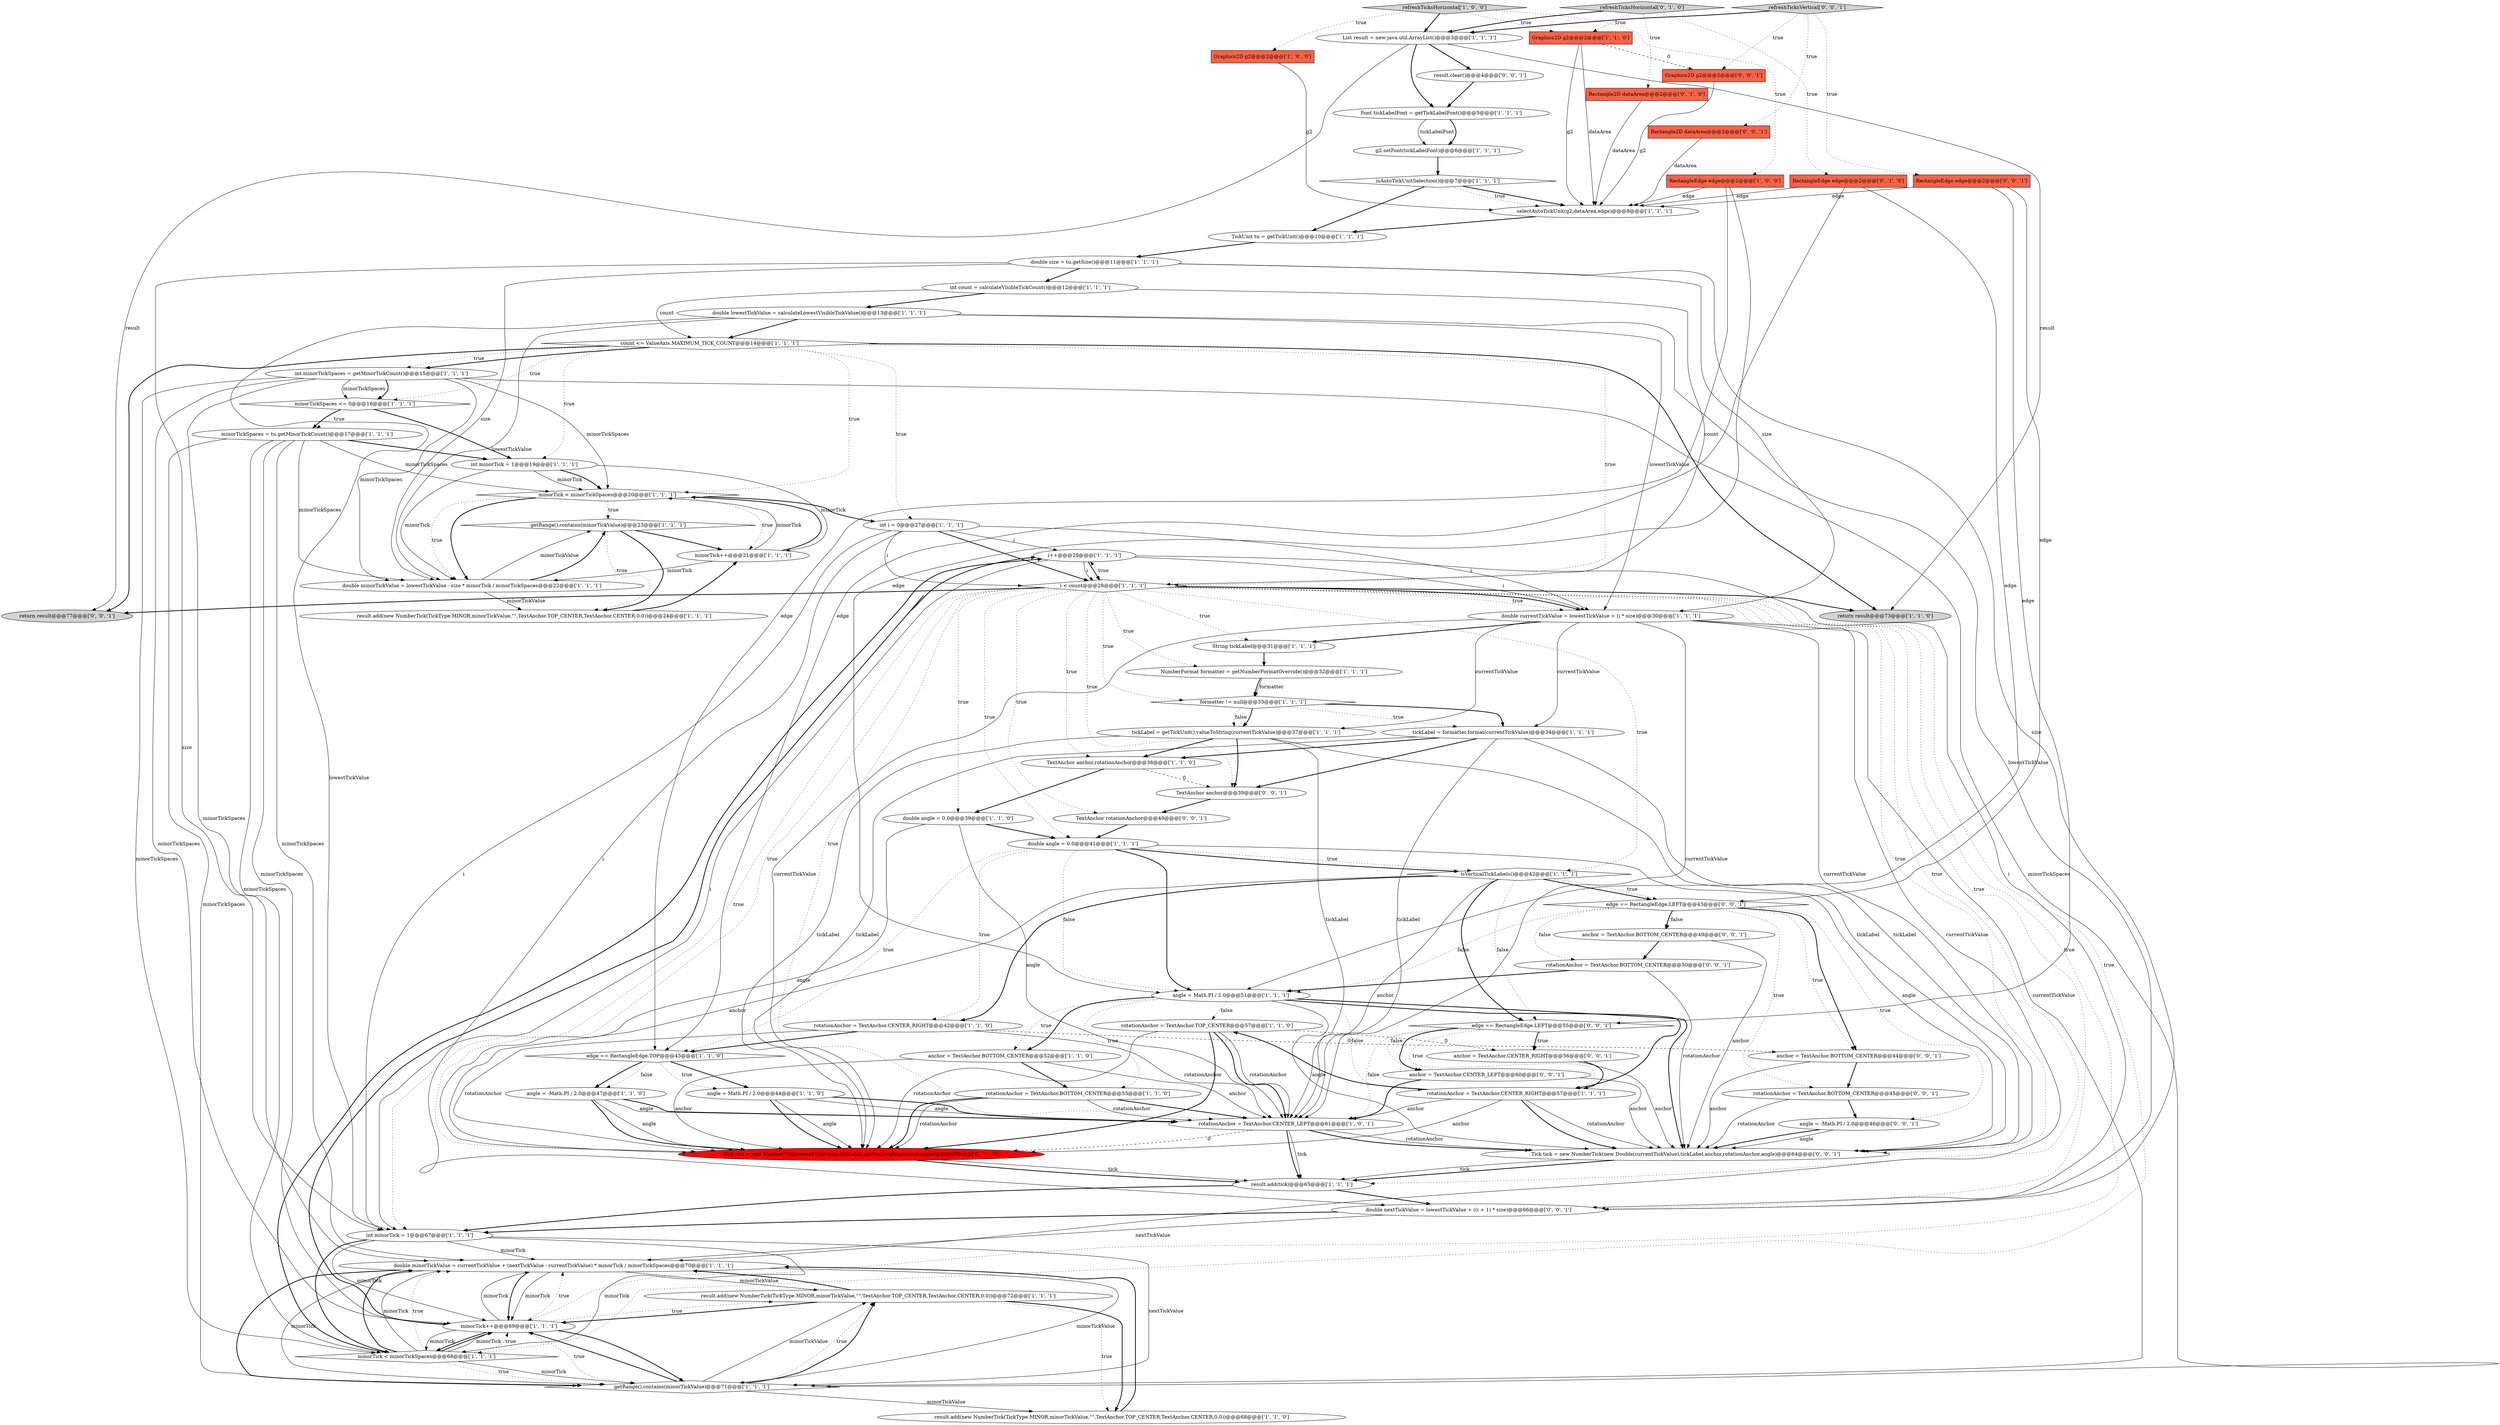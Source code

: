 digraph {
70 [style = filled, label = "return result@@@77@@@['0', '0', '1']", fillcolor = lightgray, shape = ellipse image = "AAA0AAABBB3BBB"];
53 [style = filled, label = "result.add(new NumberTick(TickType.MINOR,minorTickValue,\"\",TextAnchor.TOP_CENTER,TextAnchor.CENTER,0.0))@@@68@@@['1', '1', '0']", fillcolor = white, shape = ellipse image = "AAA0AAABBB1BBB"];
46 [style = filled, label = "NumberFormat formatter = getNumberFormatOverride()@@@32@@@['1', '1', '1']", fillcolor = white, shape = ellipse image = "AAA0AAABBB1BBB"];
13 [style = filled, label = "Graphics2D g2@@@2@@@['1', '0', '0']", fillcolor = tomato, shape = box image = "AAA0AAABBB1BBB"];
42 [style = filled, label = "formatter != null@@@33@@@['1', '1', '1']", fillcolor = white, shape = diamond image = "AAA0AAABBB1BBB"];
62 [style = filled, label = "result.clear()@@@4@@@['0', '0', '1']", fillcolor = white, shape = ellipse image = "AAA0AAABBB3BBB"];
65 [style = filled, label = "Graphics2D g2@@@2@@@['0', '0', '1']", fillcolor = tomato, shape = box image = "AAA0AAABBB3BBB"];
31 [style = filled, label = "getRange().contains(minorTickValue)@@@23@@@['1', '1', '1']", fillcolor = white, shape = diamond image = "AAA0AAABBB1BBB"];
58 [style = filled, label = "Tick tick = new NumberTick(currentTickValue,tickLabel,anchor,rotationAnchor,angle)@@@60@@@['0', '1', '0']", fillcolor = red, shape = ellipse image = "AAA1AAABBB2BBB"];
66 [style = filled, label = "refreshTicksVertical['0', '0', '1']", fillcolor = lightgray, shape = diamond image = "AAA0AAABBB3BBB"];
21 [style = filled, label = "isVerticalTickLabels()@@@42@@@['1', '1', '1']", fillcolor = white, shape = diamond image = "AAA0AAABBB1BBB"];
25 [style = filled, label = "count <= ValueAxis.MAXIMUM_TICK_COUNT@@@14@@@['1', '1', '1']", fillcolor = white, shape = diamond image = "AAA0AAABBB1BBB"];
64 [style = filled, label = "TextAnchor rotationAnchor@@@40@@@['0', '0', '1']", fillcolor = white, shape = ellipse image = "AAA0AAABBB3BBB"];
4 [style = filled, label = "double angle = 0.0@@@41@@@['1', '1', '1']", fillcolor = white, shape = ellipse image = "AAA0AAABBB1BBB"];
77 [style = filled, label = "anchor = TextAnchor.CENTER_LEFT@@@60@@@['0', '0', '1']", fillcolor = white, shape = ellipse image = "AAA0AAABBB3BBB"];
12 [style = filled, label = "TextAnchor anchor,rotationAnchor@@@38@@@['1', '1', '0']", fillcolor = white, shape = ellipse image = "AAA0AAABBB1BBB"];
51 [style = filled, label = "g2.setFont(tickLabelFont)@@@6@@@['1', '1', '1']", fillcolor = white, shape = ellipse image = "AAA0AAABBB1BBB"];
59 [style = filled, label = "angle = -Math.PI / 2.0@@@46@@@['0', '0', '1']", fillcolor = white, shape = ellipse image = "AAA0AAABBB3BBB"];
16 [style = filled, label = "double minorTickValue = currentTickValue + (nextTickValue - currentTickValue) * minorTick / minorTickSpaces@@@70@@@['1', '1', '1']", fillcolor = white, shape = ellipse image = "AAA0AAABBB1BBB"];
22 [style = filled, label = "selectAutoTickUnit(g2,dataArea,edge)@@@8@@@['1', '1', '1']", fillcolor = white, shape = ellipse image = "AAA0AAABBB1BBB"];
71 [style = filled, label = "rotationAnchor = TextAnchor.BOTTOM_CENTER@@@45@@@['0', '0', '1']", fillcolor = white, shape = ellipse image = "AAA0AAABBB3BBB"];
34 [style = filled, label = "rotationAnchor = TextAnchor.CENTER_RIGHT@@@42@@@['1', '1', '0']", fillcolor = white, shape = ellipse image = "AAA0AAABBB1BBB"];
2 [style = filled, label = "return result@@@73@@@['1', '1', '0']", fillcolor = lightgray, shape = ellipse image = "AAA0AAABBB1BBB"];
5 [style = filled, label = "rotationAnchor = TextAnchor.TOP_CENTER@@@57@@@['1', '1', '0']", fillcolor = white, shape = ellipse image = "AAA0AAABBB1BBB"];
8 [style = filled, label = "minorTick++@@@21@@@['1', '1', '1']", fillcolor = white, shape = ellipse image = "AAA0AAABBB1BBB"];
35 [style = filled, label = "result.add(new NumberTick(TickType.MINOR,minorTickValue,\"\",TextAnchor.TOP_CENTER,TextAnchor.CENTER,0.0))@@@72@@@['1', '1', '1']", fillcolor = white, shape = ellipse image = "AAA0AAABBB1BBB"];
18 [style = filled, label = "TickUnit tu = getTickUnit()@@@10@@@['1', '1', '1']", fillcolor = white, shape = ellipse image = "AAA0AAABBB1BBB"];
54 [style = filled, label = "getRange().contains(minorTickValue)@@@71@@@['1', '1', '1']", fillcolor = white, shape = diamond image = "AAA0AAABBB1BBB"];
60 [style = filled, label = "rotationAnchor = TextAnchor.BOTTOM_CENTER@@@50@@@['0', '0', '1']", fillcolor = white, shape = ellipse image = "AAA0AAABBB3BBB"];
27 [style = filled, label = "minorTick < minorTickSpaces@@@20@@@['1', '1', '1']", fillcolor = white, shape = diamond image = "AAA0AAABBB1BBB"];
63 [style = filled, label = "Rectangle2D dataArea@@@2@@@['0', '0', '1']", fillcolor = tomato, shape = box image = "AAA0AAABBB3BBB"];
29 [style = filled, label = "i++@@@29@@@['1', '1', '1']", fillcolor = white, shape = ellipse image = "AAA0AAABBB1BBB"];
52 [style = filled, label = "double angle = 0.0@@@39@@@['1', '1', '0']", fillcolor = white, shape = ellipse image = "AAA0AAABBB1BBB"];
69 [style = filled, label = "double nextTickValue = lowestTickValue + ((i + 1) * size)@@@66@@@['0', '0', '1']", fillcolor = white, shape = ellipse image = "AAA0AAABBB3BBB"];
67 [style = filled, label = "anchor = TextAnchor.CENTER_RIGHT@@@56@@@['0', '0', '1']", fillcolor = white, shape = ellipse image = "AAA0AAABBB3BBB"];
20 [style = filled, label = "refreshTicksHorizontal['1', '0', '0']", fillcolor = lightgray, shape = diamond image = "AAA0AAABBB1BBB"];
43 [style = filled, label = "angle = -Math.PI / 2.0@@@47@@@['1', '1', '0']", fillcolor = white, shape = ellipse image = "AAA0AAABBB1BBB"];
26 [style = filled, label = "angle = Math.PI / 2.0@@@44@@@['1', '1', '0']", fillcolor = white, shape = ellipse image = "AAA0AAABBB1BBB"];
44 [style = filled, label = "result.add(tick)@@@65@@@['1', '1', '1']", fillcolor = white, shape = ellipse image = "AAA0AAABBB1BBB"];
14 [style = filled, label = "tickLabel = formatter.format(currentTickValue)@@@34@@@['1', '1', '1']", fillcolor = white, shape = ellipse image = "AAA0AAABBB1BBB"];
7 [style = filled, label = "int minorTickSpaces = getMinorTickCount()@@@15@@@['1', '1', '1']", fillcolor = white, shape = ellipse image = "AAA0AAABBB1BBB"];
32 [style = filled, label = "minorTick < minorTickSpaces@@@68@@@['1', '1', '1']", fillcolor = white, shape = diamond image = "AAA0AAABBB1BBB"];
75 [style = filled, label = "Tick tick = new NumberTick(new Double(currentTickValue),tickLabel,anchor,rotationAnchor,angle)@@@64@@@['0', '0', '1']", fillcolor = white, shape = ellipse image = "AAA0AAABBB3BBB"];
61 [style = filled, label = "RectangleEdge edge@@@2@@@['0', '0', '1']", fillcolor = tomato, shape = box image = "AAA0AAABBB3BBB"];
24 [style = filled, label = "rotationAnchor = TextAnchor.CENTER_LEFT@@@61@@@['1', '0', '1']", fillcolor = white, shape = ellipse image = "AAA0AAABBB1BBB"];
57 [style = filled, label = "Rectangle2D dataArea@@@2@@@['0', '1', '0']", fillcolor = tomato, shape = box image = "AAA0AAABBB2BBB"];
39 [style = filled, label = "angle = Math.PI / 2.0@@@51@@@['1', '1', '1']", fillcolor = white, shape = ellipse image = "AAA0AAABBB1BBB"];
30 [style = filled, label = "rotationAnchor = TextAnchor.CENTER_RIGHT@@@57@@@['1', '1', '1']", fillcolor = white, shape = ellipse image = "AAA0AAABBB1BBB"];
17 [style = filled, label = "Font tickLabelFont = getTickLabelFont()@@@5@@@['1', '1', '1']", fillcolor = white, shape = ellipse image = "AAA0AAABBB1BBB"];
37 [style = filled, label = "rotationAnchor = TextAnchor.BOTTOM_CENTER@@@53@@@['1', '1', '0']", fillcolor = white, shape = ellipse image = "AAA0AAABBB1BBB"];
15 [style = filled, label = "int count = calculateVisibleTickCount()@@@12@@@['1', '1', '1']", fillcolor = white, shape = ellipse image = "AAA0AAABBB1BBB"];
19 [style = filled, label = "double lowestTickValue = calculateLowestVisibleTickValue()@@@13@@@['1', '1', '1']", fillcolor = white, shape = ellipse image = "AAA0AAABBB1BBB"];
28 [style = filled, label = "anchor = TextAnchor.BOTTOM_CENTER@@@52@@@['1', '1', '0']", fillcolor = white, shape = ellipse image = "AAA0AAABBB1BBB"];
33 [style = filled, label = "isAutoTickUnitSelection()@@@7@@@['1', '1', '1']", fillcolor = white, shape = diamond image = "AAA0AAABBB1BBB"];
40 [style = filled, label = "i < count@@@28@@@['1', '1', '1']", fillcolor = white, shape = diamond image = "AAA0AAABBB1BBB"];
10 [style = filled, label = "edge == RectangleEdge.TOP@@@43@@@['1', '1', '0']", fillcolor = white, shape = diamond image = "AAA0AAABBB1BBB"];
38 [style = filled, label = "minorTickSpaces = tu.getMinorTickCount()@@@17@@@['1', '1', '1']", fillcolor = white, shape = ellipse image = "AAA0AAABBB1BBB"];
3 [style = filled, label = "result.add(new NumberTick(TickType.MINOR,minorTickValue,\"\",TextAnchor.TOP_CENTER,TextAnchor.CENTER,0.0))@@@24@@@['1', '1', '1']", fillcolor = white, shape = ellipse image = "AAA0AAABBB1BBB"];
6 [style = filled, label = "int i = 0@@@27@@@['1', '1', '1']", fillcolor = white, shape = ellipse image = "AAA0AAABBB1BBB"];
41 [style = filled, label = "double minorTickValue = lowestTickValue - size * minorTick / minorTickSpaces@@@22@@@['1', '1', '1']", fillcolor = white, shape = ellipse image = "AAA0AAABBB1BBB"];
0 [style = filled, label = "int minorTick = 1@@@67@@@['1', '1', '1']", fillcolor = white, shape = ellipse image = "AAA0AAABBB1BBB"];
45 [style = filled, label = "String tickLabel@@@31@@@['1', '1', '1']", fillcolor = white, shape = ellipse image = "AAA0AAABBB1BBB"];
47 [style = filled, label = "double size = tu.getSize()@@@11@@@['1', '1', '1']", fillcolor = white, shape = ellipse image = "AAA0AAABBB1BBB"];
48 [style = filled, label = "double currentTickValue = lowestTickValue + (i * size)@@@30@@@['1', '1', '1']", fillcolor = white, shape = ellipse image = "AAA0AAABBB1BBB"];
73 [style = filled, label = "TextAnchor anchor@@@39@@@['0', '0', '1']", fillcolor = white, shape = ellipse image = "AAA0AAABBB3BBB"];
49 [style = filled, label = "List result = new java.util.ArrayList()@@@3@@@['1', '1', '1']", fillcolor = white, shape = ellipse image = "AAA0AAABBB1BBB"];
56 [style = filled, label = "RectangleEdge edge@@@2@@@['0', '1', '0']", fillcolor = tomato, shape = box image = "AAA0AAABBB2BBB"];
74 [style = filled, label = "edge == RectangleEdge.LEFT@@@43@@@['0', '0', '1']", fillcolor = white, shape = diamond image = "AAA0AAABBB3BBB"];
9 [style = filled, label = "int minorTick = 1@@@19@@@['1', '1', '1']", fillcolor = white, shape = ellipse image = "AAA0AAABBB1BBB"];
1 [style = filled, label = "minorTick++@@@69@@@['1', '1', '1']", fillcolor = white, shape = ellipse image = "AAA0AAABBB1BBB"];
68 [style = filled, label = "anchor = TextAnchor.BOTTOM_CENTER@@@49@@@['0', '0', '1']", fillcolor = white, shape = ellipse image = "AAA0AAABBB3BBB"];
50 [style = filled, label = "Graphics2D g2@@@2@@@['1', '1', '0']", fillcolor = tomato, shape = box image = "AAA0AAABBB1BBB"];
76 [style = filled, label = "anchor = TextAnchor.BOTTOM_CENTER@@@44@@@['0', '0', '1']", fillcolor = white, shape = ellipse image = "AAA0AAABBB3BBB"];
55 [style = filled, label = "refreshTicksHorizontal['0', '1', '0']", fillcolor = lightgray, shape = diamond image = "AAA0AAABBB2BBB"];
72 [style = filled, label = "edge == RectangleEdge.LEFT@@@55@@@['0', '0', '1']", fillcolor = white, shape = diamond image = "AAA0AAABBB3BBB"];
23 [style = filled, label = "tickLabel = getTickUnit().valueToString(currentTickValue)@@@37@@@['1', '1', '1']", fillcolor = white, shape = ellipse image = "AAA0AAABBB1BBB"];
11 [style = filled, label = "minorTickSpaces <= 0@@@16@@@['1', '1', '1']", fillcolor = white, shape = diamond image = "AAA0AAABBB1BBB"];
36 [style = filled, label = "RectangleEdge edge@@@2@@@['1', '0', '0']", fillcolor = tomato, shape = box image = "AAA0AAABBB1BBB"];
40->2 [style = bold, label=""];
42->23 [style = bold, label=""];
40->75 [style = dotted, label="true"];
71->75 [style = solid, label="rotationAnchor"];
54->35 [style = dotted, label="true"];
66->63 [style = dotted, label="true"];
40->69 [style = dotted, label="true"];
9->8 [style = solid, label="minorTick"];
21->74 [style = bold, label=""];
69->0 [style = bold, label=""];
54->53 [style = solid, label="minorTickValue"];
55->49 [style = bold, label=""];
74->68 [style = dotted, label="false"];
29->0 [style = solid, label="i"];
21->58 [style = solid, label="anchor"];
72->30 [style = dotted, label="true"];
7->54 [style = solid, label="minorTickSpaces"];
20->36 [style = dotted, label="true"];
40->32 [style = dotted, label="true"];
58->44 [style = solid, label="tick"];
76->71 [style = bold, label=""];
43->58 [style = solid, label="angle"];
11->9 [style = bold, label=""];
40->44 [style = dotted, label="true"];
9->41 [style = solid, label="minorTick"];
25->11 [style = dotted, label="true"];
38->32 [style = solid, label="minorTickSpaces"];
40->46 [style = dotted, label="true"];
23->73 [style = bold, label=""];
7->1 [style = solid, label="minorTickSpaces"];
23->58 [style = solid, label="tickLabel"];
34->58 [style = solid, label="rotationAnchor"];
24->44 [style = solid, label="tick"];
14->58 [style = solid, label="tickLabel"];
21->72 [style = bold, label=""];
33->18 [style = bold, label=""];
41->3 [style = solid, label="minorTickValue"];
32->1 [style = solid, label="minorTick"];
16->35 [style = solid, label="minorTickValue"];
1->54 [style = dotted, label="true"];
41->31 [style = solid, label="minorTickValue"];
77->75 [style = solid, label="anchor"];
8->41 [style = solid, label="minorTick"];
43->24 [style = bold, label=""];
40->73 [style = dotted, label="true"];
42->23 [style = dotted, label="false"];
21->74 [style = dotted, label="true"];
74->71 [style = dotted, label="true"];
23->24 [style = solid, label="tickLabel"];
7->27 [style = solid, label="minorTickSpaces"];
37->24 [style = solid, label="rotationAnchor"];
39->30 [style = dotted, label="false"];
39->75 [style = solid, label="angle"];
20->13 [style = dotted, label="true"];
23->12 [style = bold, label=""];
32->54 [style = dotted, label="true"];
31->3 [style = dotted, label="true"];
17->51 [style = solid, label="tickLabelFont"];
50->22 [style = solid, label="dataArea"];
60->75 [style = solid, label="rotationAnchor"];
6->40 [style = solid, label="i"];
48->24 [style = solid, label="currentTickValue"];
5->58 [style = solid, label="rotationAnchor"];
65->22 [style = solid, label="g2"];
8->27 [style = bold, label=""];
43->58 [style = bold, label=""];
76->75 [style = solid, label="anchor"];
74->76 [style = bold, label=""];
29->40 [style = solid, label="i"];
36->10 [style = solid, label="edge"];
35->53 [style = dotted, label="true"];
12->73 [style = dashed, label="0"];
74->59 [style = dotted, label="true"];
46->42 [style = bold, label=""];
63->22 [style = solid, label="dataArea"];
1->35 [style = dotted, label="true"];
7->11 [style = bold, label=""];
28->37 [style = bold, label=""];
36->39 [style = solid, label="edge"];
59->75 [style = solid, label="angle"];
19->69 [style = solid, label="lowestTickValue"];
32->54 [style = solid, label="minorTick"];
37->58 [style = bold, label=""];
9->27 [style = solid, label="minorTick"];
72->77 [style = bold, label=""];
74->60 [style = dotted, label="false"];
24->44 [style = bold, label=""];
4->21 [style = bold, label=""];
34->24 [style = solid, label="rotationAnchor"];
39->75 [style = bold, label=""];
27->41 [style = dotted, label="true"];
40->48 [style = dotted, label="true"];
10->26 [style = bold, label=""];
27->8 [style = dotted, label="true"];
6->48 [style = solid, label="i"];
49->62 [style = bold, label=""];
67->75 [style = solid, label="anchor"];
26->24 [style = bold, label=""];
25->7 [style = bold, label=""];
75->44 [style = bold, label=""];
25->2 [style = bold, label=""];
40->52 [style = dotted, label="true"];
5->67 [style = dashed, label="0"];
19->25 [style = bold, label=""];
40->29 [style = dotted, label="true"];
39->5 [style = dotted, label="false"];
17->51 [style = bold, label=""];
50->22 [style = solid, label="g2"];
13->22 [style = solid, label="g2"];
22->18 [style = bold, label=""];
43->24 [style = solid, label="angle"];
49->70 [style = solid, label="result"];
4->75 [style = solid, label="angle"];
28->24 [style = solid, label="anchor"];
21->24 [style = solid, label="anchor"];
67->30 [style = bold, label=""];
16->54 [style = solid, label="minorTickValue"];
47->0 [style = solid, label="size"];
14->73 [style = bold, label=""];
38->1 [style = solid, label="minorTickSpaces"];
36->22 [style = solid, label="edge"];
25->6 [style = dotted, label="true"];
1->32 [style = bold, label=""];
26->58 [style = solid, label="angle"];
61->22 [style = solid, label="edge"];
29->40 [style = bold, label=""];
62->17 [style = bold, label=""];
49->17 [style = bold, label=""];
73->64 [style = bold, label=""];
10->26 [style = dotted, label="true"];
45->46 [style = bold, label=""];
49->2 [style = solid, label="result"];
50->65 [style = dashed, label="0"];
31->3 [style = bold, label=""];
21->72 [style = dotted, label="false"];
66->49 [style = bold, label=""];
74->76 [style = dotted, label="true"];
26->24 [style = solid, label="angle"];
55->57 [style = dotted, label="true"];
11->38 [style = dotted, label="true"];
40->42 [style = dotted, label="true"];
20->50 [style = dotted, label="true"];
55->56 [style = dotted, label="true"];
7->16 [style = solid, label="minorTickSpaces"];
15->25 [style = solid, label="count"];
0->16 [style = solid, label="minorTick"];
54->35 [style = bold, label=""];
56->39 [style = solid, label="edge"];
30->75 [style = solid, label="rotationAnchor"];
37->58 [style = solid, label="rotationAnchor"];
38->54 [style = solid, label="minorTickSpaces"];
47->41 [style = solid, label="size"];
48->16 [style = solid, label="currentTickValue"];
69->16 [style = solid, label="nextTickValue"];
18->47 [style = bold, label=""];
38->41 [style = solid, label="minorTickSpaces"];
10->43 [style = bold, label=""];
37->24 [style = bold, label=""];
15->40 [style = solid, label="count"];
25->70 [style = bold, label=""];
4->10 [style = dotted, label="true"];
24->75 [style = solid, label="rotationAnchor"];
29->48 [style = solid, label="i"];
14->24 [style = solid, label="tickLabel"];
4->39 [style = bold, label=""];
21->34 [style = bold, label=""];
52->4 [style = bold, label=""];
38->9 [style = bold, label=""];
40->4 [style = dotted, label="true"];
60->39 [style = bold, label=""];
14->75 [style = solid, label="tickLabel"];
7->32 [style = solid, label="minorTickSpaces"];
8->27 [style = solid, label="minorTick"];
77->24 [style = bold, label=""];
28->58 [style = solid, label="anchor"];
32->16 [style = bold, label=""];
15->19 [style = bold, label=""];
61->74 [style = solid, label="edge"];
25->7 [style = dotted, label="true"];
42->14 [style = bold, label=""];
48->58 [style = solid, label="currentTickValue"];
0->32 [style = solid, label="minorTick"];
9->27 [style = bold, label=""];
16->54 [style = bold, label=""];
48->14 [style = solid, label="currentTickValue"];
19->0 [style = solid, label="lowestTickValue"];
38->16 [style = solid, label="minorTickSpaces"];
4->21 [style = dotted, label="true"];
23->75 [style = solid, label="tickLabel"];
44->69 [style = bold, label=""];
39->37 [style = dotted, label="true"];
10->43 [style = dotted, label="false"];
72->67 [style = dotted, label="true"];
35->1 [style = bold, label=""];
16->1 [style = bold, label=""];
30->5 [style = bold, label=""];
30->75 [style = bold, label=""];
47->69 [style = solid, label="size"];
3->8 [style = bold, label=""];
5->24 [style = bold, label=""];
32->1 [style = bold, label=""];
71->59 [style = bold, label=""];
1->54 [style = bold, label=""];
74->68 [style = bold, label=""];
6->69 [style = solid, label="i"];
27->31 [style = dotted, label="true"];
24->58 [style = dashed, label="0"];
20->49 [style = bold, label=""];
40->1 [style = dotted, label="true"];
38->27 [style = solid, label="minorTickSpaces"];
41->31 [style = bold, label=""];
1->16 [style = dotted, label="true"];
72->77 [style = dotted, label="false"];
5->58 [style = bold, label=""];
0->32 [style = bold, label=""];
1->29 [style = bold, label=""];
64->4 [style = bold, label=""];
61->72 [style = solid, label="edge"];
30->58 [style = solid, label="anchor"];
40->58 [style = dotted, label="true"];
48->54 [style = solid, label="currentTickValue"];
31->8 [style = bold, label=""];
72->24 [style = dotted, label="false"];
32->1 [style = dotted, label="true"];
33->22 [style = bold, label=""];
0->54 [style = solid, label="nextTickValue"];
7->41 [style = solid, label="minorTickSpaces"];
35->53 [style = bold, label=""];
68->60 [style = bold, label=""];
40->70 [style = bold, label=""];
26->58 [style = bold, label=""];
66->61 [style = dotted, label="true"];
48->75 [style = solid, label="currentTickValue"];
47->15 [style = bold, label=""];
11->38 [style = bold, label=""];
35->16 [style = bold, label=""];
75->44 [style = solid, label="tick"];
0->1 [style = solid, label="minorTick"];
40->48 [style = bold, label=""];
59->75 [style = bold, label=""];
16->54 [style = solid, label="minorTick"];
56->10 [style = solid, label="edge"];
74->39 [style = dotted, label="false"];
6->29 [style = solid, label="i"];
40->21 [style = dotted, label="true"];
48->23 [style = solid, label="currentTickValue"];
40->24 [style = dotted, label="true"];
24->75 [style = bold, label=""];
57->22 [style = solid, label="dataArea"];
4->39 [style = dotted, label="false"];
1->32 [style = solid, label="minorTick"];
7->11 [style = solid, label="minorTickSpaces"];
34->10 [style = bold, label=""];
56->22 [style = solid, label="edge"];
40->0 [style = dotted, label="true"];
27->6 [style = bold, label=""];
39->28 [style = bold, label=""];
1->16 [style = solid, label="minorTick"];
54->35 [style = solid, label="minorTickValue"];
58->44 [style = bold, label=""];
6->0 [style = solid, label="i"];
16->1 [style = solid, label="minorTick"];
39->30 [style = bold, label=""];
32->29 [style = bold, label=""];
34->76 [style = dashed, label="0"];
5->24 [style = solid, label="rotationAnchor"];
48->45 [style = bold, label=""];
68->75 [style = solid, label="anchor"];
25->9 [style = dotted, label="true"];
29->69 [style = solid, label="i"];
25->40 [style = dotted, label="true"];
42->14 [style = dotted, label="true"];
46->42 [style = solid, label="formatter"];
32->16 [style = solid, label="minorTick"];
6->40 [style = bold, label=""];
40->12 [style = dotted, label="true"];
19->48 [style = solid, label="lowestTickValue"];
14->12 [style = bold, label=""];
27->41 [style = bold, label=""];
40->64 [style = dotted, label="true"];
19->41 [style = solid, label="lowestTickValue"];
30->24 [style = solid, label="anchor"];
72->67 [style = bold, label=""];
53->16 [style = bold, label=""];
4->34 [style = dotted, label="true"];
12->52 [style = bold, label=""];
39->28 [style = dotted, label="true"];
52->58 [style = solid, label="angle"];
66->65 [style = dotted, label="true"];
52->24 [style = solid, label="angle"];
40->45 [style = dotted, label="true"];
33->22 [style = dotted, label="true"];
25->27 [style = dotted, label="true"];
32->16 [style = dotted, label="true"];
47->48 [style = solid, label="size"];
55->50 [style = dotted, label="true"];
44->0 [style = bold, label=""];
51->33 [style = bold, label=""];
54->1 [style = bold, label=""];
}
